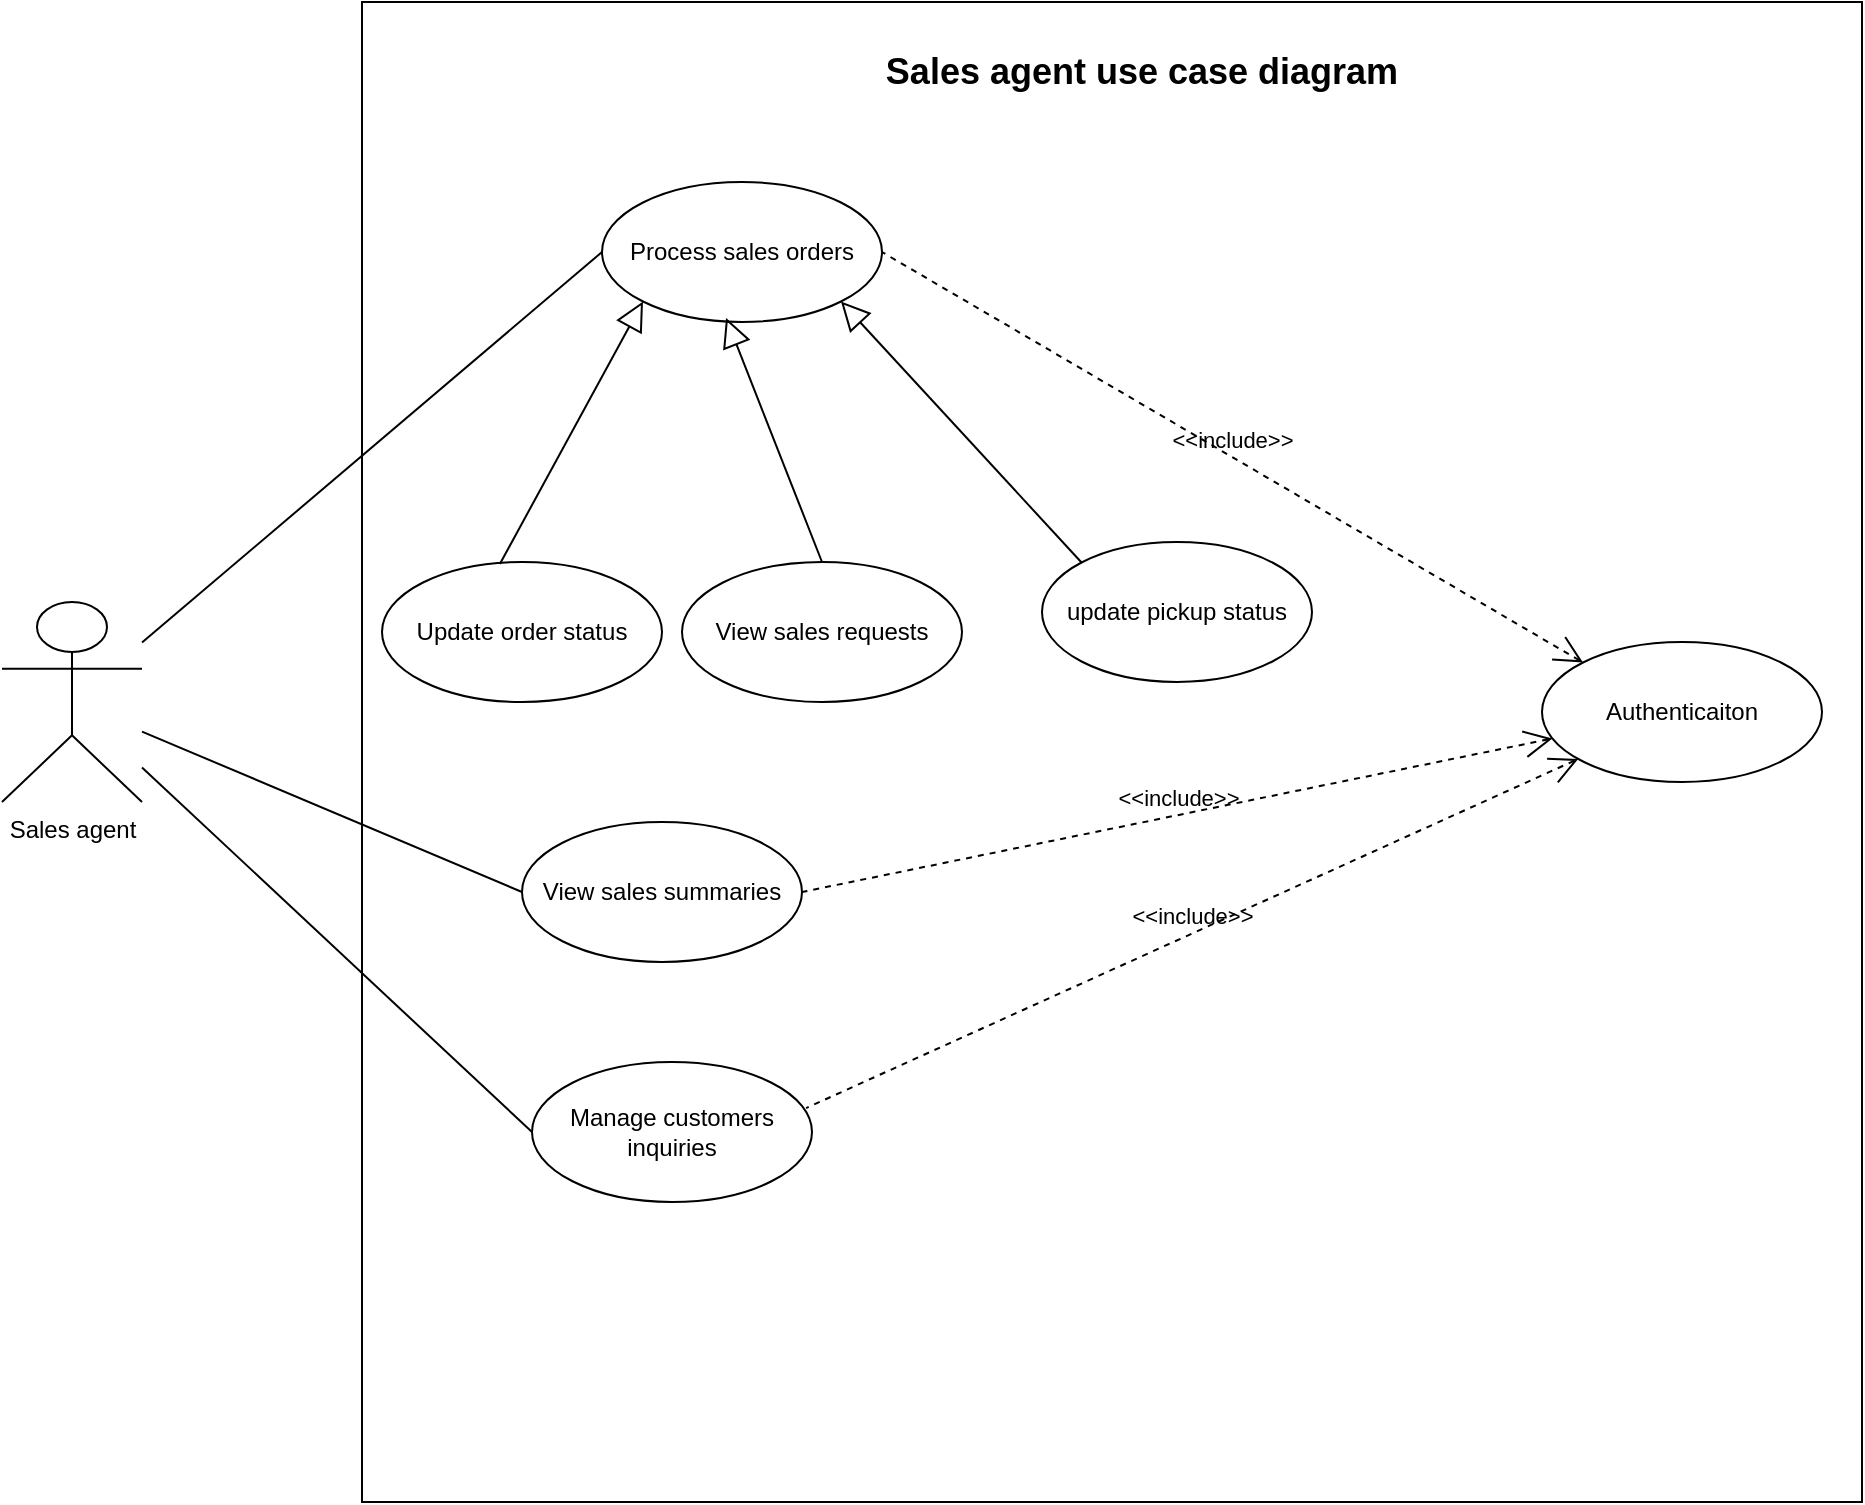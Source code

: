 <mxfile>
    <diagram name="Page-1" id="Z4bn40fTIGjw0csx-SYw">
        <mxGraphModel dx="1768" dy="564" grid="1" gridSize="10" guides="1" tooltips="1" connect="1" arrows="1" fold="1" page="1" pageScale="1" pageWidth="850" pageHeight="1100" math="0" shadow="0">
            <root>
                <mxCell id="0"/>
                <mxCell id="1" parent="0"/>
                <mxCell id="Siq3K-KsFZh4jIwVTMeq-1" value="" style="whiteSpace=wrap;html=1;aspect=fixed;" parent="1" vertex="1">
                    <mxGeometry x="40" y="40" width="750" height="750" as="geometry"/>
                </mxCell>
                <mxCell id="Siq3K-KsFZh4jIwVTMeq-2" value="&lt;font style=&quot;font-size: 18px;&quot;&gt;&lt;b&gt;Sales agent use case diagram&lt;/b&gt;&lt;/font&gt;" style="text;html=1;align=center;verticalAlign=middle;whiteSpace=wrap;rounded=0;" parent="1" vertex="1">
                    <mxGeometry x="265" y="60" width="330" height="30" as="geometry"/>
                </mxCell>
                <mxCell id="Siq3K-KsFZh4jIwVTMeq-3" value="Sales agent" style="shape=umlActor;html=1;verticalLabelPosition=bottom;verticalAlign=top;align=center;" parent="1" vertex="1">
                    <mxGeometry x="-140" y="340" width="70" height="100" as="geometry"/>
                </mxCell>
                <mxCell id="Siq3K-KsFZh4jIwVTMeq-4" value="Authenticaiton" style="ellipse;whiteSpace=wrap;html=1;" parent="1" vertex="1">
                    <mxGeometry x="630" y="360" width="140" height="70" as="geometry"/>
                </mxCell>
                <mxCell id="Siq3K-KsFZh4jIwVTMeq-5" value="Process sales orders" style="ellipse;whiteSpace=wrap;html=1;" parent="1" vertex="1">
                    <mxGeometry x="160" y="130" width="140" height="70" as="geometry"/>
                </mxCell>
                <mxCell id="Siq3K-KsFZh4jIwVTMeq-6" value="Manage customers inquiries" style="ellipse;whiteSpace=wrap;html=1;" parent="1" vertex="1">
                    <mxGeometry x="125" y="570" width="140" height="70" as="geometry"/>
                </mxCell>
                <mxCell id="Siq3K-KsFZh4jIwVTMeq-7" value="View sales summaries" style="ellipse;whiteSpace=wrap;html=1;" parent="1" vertex="1">
                    <mxGeometry x="120" y="450" width="140" height="70" as="geometry"/>
                </mxCell>
                <mxCell id="Siq3K-KsFZh4jIwVTMeq-8" value="update pickup status" style="ellipse;whiteSpace=wrap;html=1;" parent="1" vertex="1">
                    <mxGeometry x="380" y="310" width="135" height="70" as="geometry"/>
                </mxCell>
                <mxCell id="Siq3K-KsFZh4jIwVTMeq-9" value="View sales requests" style="ellipse;whiteSpace=wrap;html=1;" parent="1" vertex="1">
                    <mxGeometry x="200" y="320" width="140" height="70" as="geometry"/>
                </mxCell>
                <mxCell id="Siq3K-KsFZh4jIwVTMeq-10" value="Update order status" style="ellipse;whiteSpace=wrap;html=1;" parent="1" vertex="1">
                    <mxGeometry x="50" y="320" width="140" height="70" as="geometry"/>
                </mxCell>
                <mxCell id="Siq3K-KsFZh4jIwVTMeq-12" value="" style="edgeStyle=none;html=1;endArrow=block;endFill=0;endSize=12;verticalAlign=bottom;rounded=0;entryX=1;entryY=1;entryDx=0;entryDy=0;exitX=0;exitY=0;exitDx=0;exitDy=0;" parent="1" source="Siq3K-KsFZh4jIwVTMeq-8" target="Siq3K-KsFZh4jIwVTMeq-5" edge="1">
                    <mxGeometry width="160" relative="1" as="geometry">
                        <mxPoint x="470" y="440" as="sourcePoint"/>
                        <mxPoint x="630" y="440" as="targetPoint"/>
                    </mxGeometry>
                </mxCell>
                <mxCell id="Siq3K-KsFZh4jIwVTMeq-13" value="" style="edgeStyle=none;html=1;endArrow=block;endFill=0;endSize=12;verticalAlign=bottom;rounded=0;entryX=0.443;entryY=0.971;entryDx=0;entryDy=0;exitX=0.5;exitY=0;exitDx=0;exitDy=0;entryPerimeter=0;" parent="1" source="Siq3K-KsFZh4jIwVTMeq-9" target="Siq3K-KsFZh4jIwVTMeq-5" edge="1">
                    <mxGeometry width="160" relative="1" as="geometry">
                        <mxPoint x="380" y="645" as="sourcePoint"/>
                        <mxPoint x="270" y="480" as="targetPoint"/>
                    </mxGeometry>
                </mxCell>
                <mxCell id="Siq3K-KsFZh4jIwVTMeq-14" value="" style="edgeStyle=none;html=1;endArrow=block;endFill=0;endSize=12;verticalAlign=bottom;rounded=0;entryX=0;entryY=1;entryDx=0;entryDy=0;exitX=0.421;exitY=0.014;exitDx=0;exitDy=0;exitPerimeter=0;" parent="1" source="Siq3K-KsFZh4jIwVTMeq-10" target="Siq3K-KsFZh4jIwVTMeq-5" edge="1">
                    <mxGeometry width="160" relative="1" as="geometry">
                        <mxPoint x="210" y="470" as="sourcePoint"/>
                        <mxPoint x="370" y="470" as="targetPoint"/>
                    </mxGeometry>
                </mxCell>
                <mxCell id="Siq3K-KsFZh4jIwVTMeq-15" value="&amp;lt;&amp;lt;include&amp;gt;&amp;gt;" style="edgeStyle=none;html=1;startArrow=open;endArrow=none;startSize=12;verticalAlign=bottom;dashed=1;labelBackgroundColor=none;rounded=0;entryX=0.979;entryY=0.329;entryDx=0;entryDy=0;entryPerimeter=0;" parent="1" source="Siq3K-KsFZh4jIwVTMeq-4" target="Siq3K-KsFZh4jIwVTMeq-6" edge="1">
                    <mxGeometry width="160" relative="1" as="geometry">
                        <mxPoint x="360" y="450" as="sourcePoint"/>
                        <mxPoint x="610" y="380" as="targetPoint"/>
                    </mxGeometry>
                </mxCell>
                <mxCell id="Siq3K-KsFZh4jIwVTMeq-16" value="&amp;lt;&amp;lt;include&amp;gt;&amp;gt;" style="edgeStyle=none;html=1;startArrow=open;endArrow=none;startSize=12;verticalAlign=bottom;dashed=1;labelBackgroundColor=none;rounded=0;exitX=0;exitY=0;exitDx=0;exitDy=0;entryX=1;entryY=0.5;entryDx=0;entryDy=0;" parent="1" source="Siq3K-KsFZh4jIwVTMeq-4" target="Siq3K-KsFZh4jIwVTMeq-5" edge="1">
                    <mxGeometry width="160" relative="1" as="geometry">
                        <mxPoint x="663" y="369" as="sourcePoint"/>
                        <mxPoint x="560" y="320" as="targetPoint"/>
                    </mxGeometry>
                </mxCell>
                <mxCell id="Siq3K-KsFZh4jIwVTMeq-17" value="&amp;lt;&amp;lt;include&amp;gt;&amp;gt;" style="edgeStyle=none;html=1;startArrow=open;endArrow=none;startSize=12;verticalAlign=bottom;dashed=1;labelBackgroundColor=none;rounded=0;entryX=1;entryY=0.5;entryDx=0;entryDy=0;" parent="1" source="Siq3K-KsFZh4jIwVTMeq-4" target="Siq3K-KsFZh4jIwVTMeq-7" edge="1">
                    <mxGeometry width="160" relative="1" as="geometry">
                        <mxPoint x="340" y="310" as="sourcePoint"/>
                        <mxPoint x="540" y="370" as="targetPoint"/>
                    </mxGeometry>
                </mxCell>
                <mxCell id="Siq3K-KsFZh4jIwVTMeq-18" value="" style="edgeStyle=none;html=1;endArrow=none;verticalAlign=bottom;rounded=0;entryX=0;entryY=0.5;entryDx=0;entryDy=0;" parent="1" source="Siq3K-KsFZh4jIwVTMeq-3" target="Siq3K-KsFZh4jIwVTMeq-5" edge="1">
                    <mxGeometry width="160" relative="1" as="geometry">
                        <mxPoint x="-50" y="320" as="sourcePoint"/>
                        <mxPoint x="110" y="320" as="targetPoint"/>
                    </mxGeometry>
                </mxCell>
                <mxCell id="Siq3K-KsFZh4jIwVTMeq-19" value="" style="edgeStyle=none;html=1;endArrow=none;verticalAlign=bottom;rounded=0;entryX=0;entryY=0.5;entryDx=0;entryDy=0;" parent="1" source="Siq3K-KsFZh4jIwVTMeq-3" target="Siq3K-KsFZh4jIwVTMeq-7" edge="1">
                    <mxGeometry width="160" relative="1" as="geometry">
                        <mxPoint x="-40" y="320" as="sourcePoint"/>
                        <mxPoint x="120" y="320" as="targetPoint"/>
                    </mxGeometry>
                </mxCell>
                <mxCell id="Siq3K-KsFZh4jIwVTMeq-20" value="" style="edgeStyle=none;html=1;endArrow=none;verticalAlign=bottom;rounded=0;entryX=0;entryY=0.5;entryDx=0;entryDy=0;" parent="1" source="Siq3K-KsFZh4jIwVTMeq-3" target="Siq3K-KsFZh4jIwVTMeq-6" edge="1">
                    <mxGeometry width="160" relative="1" as="geometry">
                        <mxPoint x="10" y="390" as="sourcePoint"/>
                        <mxPoint x="170" y="390" as="targetPoint"/>
                    </mxGeometry>
                </mxCell>
            </root>
        </mxGraphModel>
    </diagram>
</mxfile>